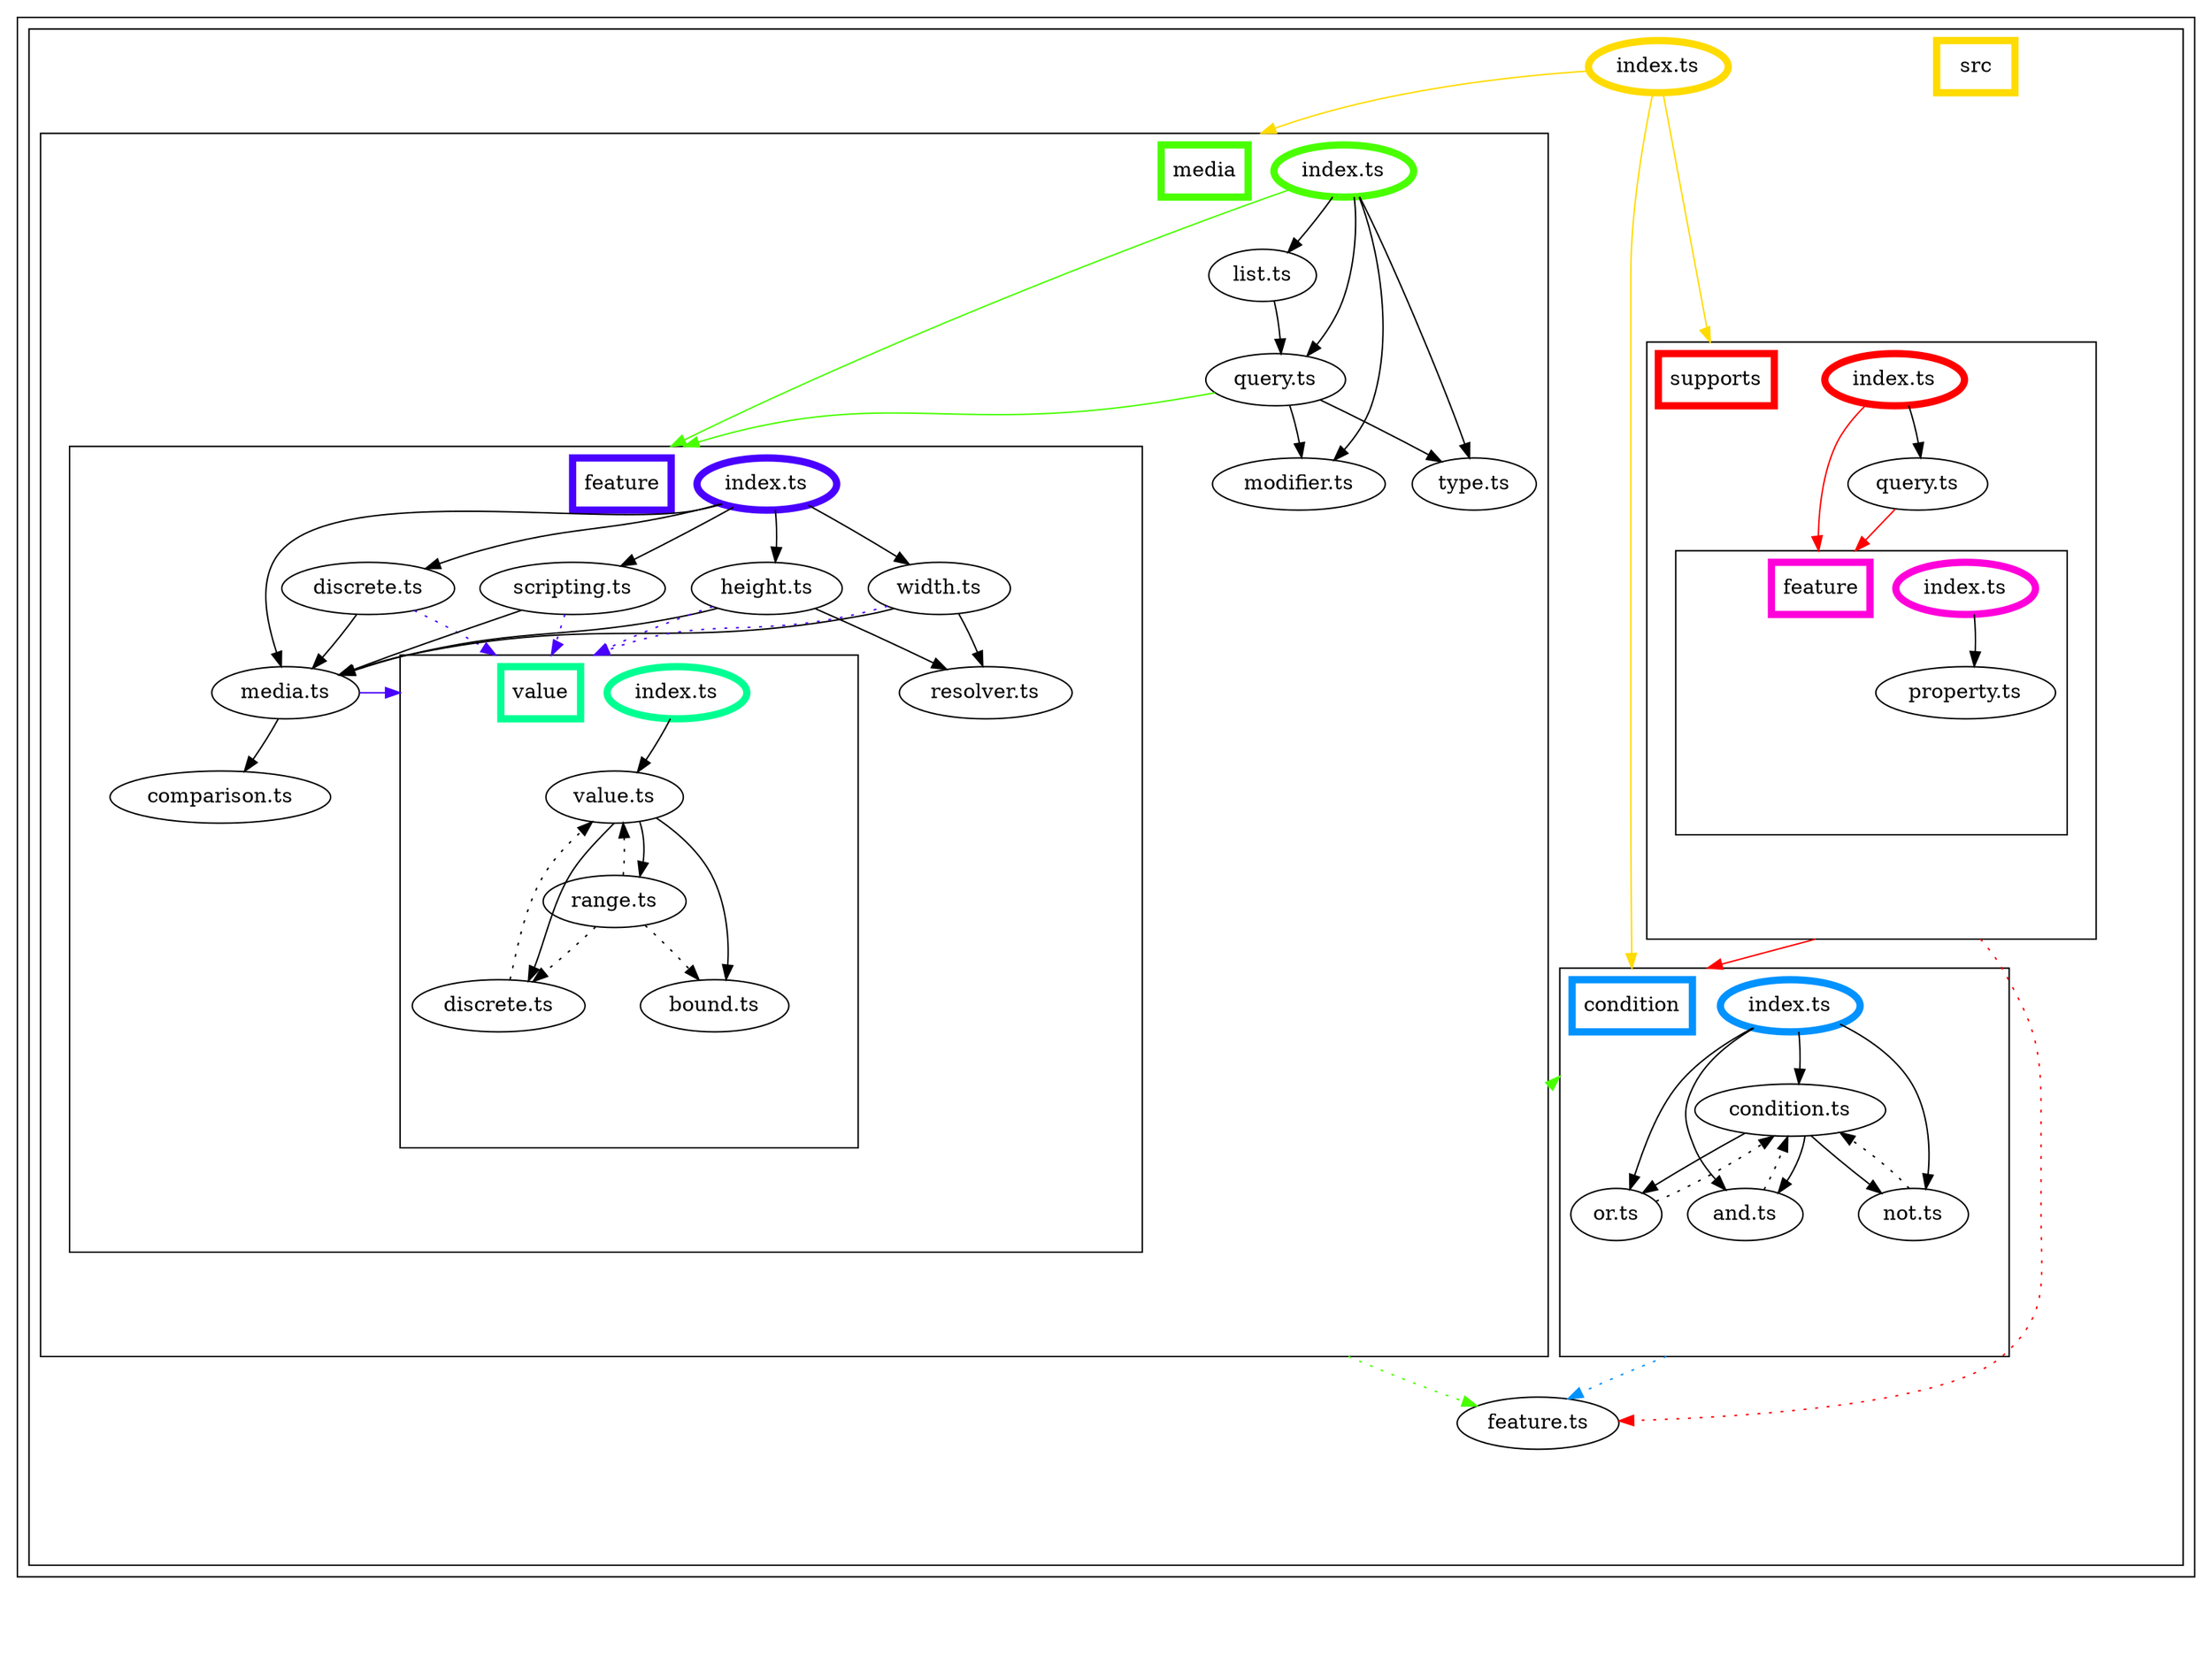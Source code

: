 digraph "dependency-graph-[object Object]" {
  compound = true;
  "dependency-graph-[object Object]" [
    style = "invis";
  ];
  "src/condition/condition.ts";
  "src/feature.ts";
  "exit_src/condition";
  "src/condition/and.ts";
  "src/condition/not.ts";
  "src/condition/or.ts";
  "src/condition/index.ts";
  "name_src/condition";
  "src/media/index.ts";
  "name_src/media";
  "src/supports/index.ts";
  "name_src/supports";
  "src/media/feature/media.ts";
  "src/media/feature/value/index.ts";
  "name_src/media/feature/value";
  "src/media/feature/resolver.ts";
  "src/media/feature/discrete.ts";
  "src/media/feature/height.ts";
  "src/media/feature/scripting.ts";
  "src/media/feature/width.ts";
  "exit_src/media";
  "src/media/feature/comparison.ts";
  "src/media/feature/value/value.ts";
  "src/media/feature/value/bound.ts";
  "src/media/feature/value/discrete.ts";
  "src/media/feature/value/range.ts";
  "src/media/feature/index.ts";
  "name_src/media/feature";
  "src/media/list.ts";
  "src/media/modifier.ts";
  "src/media/query.ts";
  "src/media/type.ts";
  "src/supports/feature/property.ts";
  "exit_src/supports";
  "src/supports/feature/index.ts";
  "name_src/supports/feature";
  "src/supports/query.ts";
  subgraph "cluster_src" {
    color = "#000000";
    label = "";
    "name_src" [
      penwidth = 5;
      shape = "rectangle";
      color = "#ffdb00";
      label = "src";
    ];
    "exit_src" [
      style = "invis";
    ];
    subgraph "cluster_src" {
      color = "#000000";
      label = "";
      "name_src" [
        penwidth = 5;
        shape = "rectangle";
        color = "#ffdb00";
        label = "src";
      ];
      "exit_src" [
        style = "invis";
      ];
      "src/feature.ts" [
        label = "feature.ts";
      ];
      "src/index.ts" [
        label = "index.ts";
        color = "#ffdb00";
        penwidth = 5;
      ];
      subgraph "cluster_src/condition" {
        color = "#000000";
        label = "";
        "name_src/condition" [
          penwidth = 5;
          shape = "rectangle";
          color = "#0092ff";
          label = "condition";
        ];
        "exit_src/condition" [
          style = "invis";
        ];
        "src/condition/and.ts" [
          label = "and.ts";
        ];
        "src/condition/condition.ts" [
          label = "condition.ts";
        ];
        "src/condition/index.ts" [
          label = "index.ts";
          color = "#0092ff";
          penwidth = 5;
        ];
        "src/condition/not.ts" [
          label = "not.ts";
        ];
        "src/condition/or.ts" [
          label = "or.ts";
        ];
        "src/condition/and.ts" -> "exit_src/condition" [
          style = "invis";
        ];
        "src/condition/condition.ts" -> "exit_src/condition" [
          style = "invis";
        ];
        "src/condition/index.ts" -> "exit_src/condition" [
          style = "invis";
        ];
        "src/condition/not.ts" -> "exit_src/condition" [
          style = "invis";
        ];
        "src/condition/or.ts" -> "exit_src/condition" [
          style = "invis";
        ];
      }
      subgraph "cluster_src/media" {
        color = "#000000";
        label = "";
        "name_src/media" [
          penwidth = 5;
          shape = "rectangle";
          color = "#49ff00";
          label = "media";
        ];
        "exit_src/media" [
          style = "invis";
        ];
        "src/media/index.ts" [
          label = "index.ts";
          color = "#49ff00";
          penwidth = 5;
        ];
        "src/media/list.ts" [
          label = "list.ts";
        ];
        "src/media/modifier.ts" [
          label = "modifier.ts";
        ];
        "src/media/query.ts" [
          label = "query.ts";
        ];
        "src/media/type.ts" [
          label = "type.ts";
        ];
        subgraph "cluster_src/media/feature" {
          color = "#000000";
          label = "";
          "name_src/media/feature" [
            penwidth = 5;
            shape = "rectangle";
            color = "#4900ff";
            label = "feature";
          ];
          "exit_src/media/feature" [
            style = "invis";
          ];
          "src/media/feature/comparison.ts" [
            label = "comparison.ts";
          ];
          "src/media/feature/discrete.ts" [
            label = "discrete.ts";
          ];
          "src/media/feature/height.ts" [
            label = "height.ts";
          ];
          "src/media/feature/index.ts" [
            label = "index.ts";
            color = "#4900ff";
            penwidth = 5;
          ];
          "src/media/feature/media.ts" [
            label = "media.ts";
          ];
          "src/media/feature/resolver.ts" [
            label = "resolver.ts";
          ];
          "src/media/feature/scripting.ts" [
            label = "scripting.ts";
          ];
          "src/media/feature/width.ts" [
            label = "width.ts";
          ];
          subgraph "cluster_src/media/feature/value" {
            color = "#000000";
            label = "";
            "name_src/media/feature/value" [
              penwidth = 5;
              shape = "rectangle";
              color = "#00ff92";
              label = "value";
            ];
            "exit_src/media/feature/value" [
              style = "invis";
            ];
            "src/media/feature/value/bound.ts" [
              label = "bound.ts";
            ];
            "src/media/feature/value/discrete.ts" [
              label = "discrete.ts";
            ];
            "src/media/feature/value/index.ts" [
              label = "index.ts";
              color = "#00ff92";
              penwidth = 5;
            ];
            "src/media/feature/value/range.ts" [
              label = "range.ts";
            ];
            "src/media/feature/value/value.ts" [
              label = "value.ts";
            ];
            "src/media/feature/value/bound.ts" -> "exit_src/media/feature/value" [
              style = "invis";
            ];
            "src/media/feature/value/discrete.ts" -> "exit_src/media/feature/value" [
              style = "invis";
            ];
            "src/media/feature/value/index.ts" -> "exit_src/media/feature/value" [
              style = "invis";
            ];
            "src/media/feature/value/range.ts" -> "exit_src/media/feature/value" [
              style = "invis";
            ];
            "src/media/feature/value/value.ts" -> "exit_src/media/feature/value" [
              style = "invis";
            ];
          }
          "src/media/feature/comparison.ts" -> "exit_src/media/feature" [
            style = "invis";
          ];
          "src/media/feature/discrete.ts" -> "exit_src/media/feature" [
            style = "invis";
          ];
          "src/media/feature/height.ts" -> "exit_src/media/feature" [
            style = "invis";
          ];
          "src/media/feature/index.ts" -> "exit_src/media/feature" [
            style = "invis";
          ];
          "src/media/feature/media.ts" -> "exit_src/media/feature" [
            style = "invis";
          ];
          "src/media/feature/resolver.ts" -> "exit_src/media/feature" [
            style = "invis";
          ];
          "src/media/feature/scripting.ts" -> "exit_src/media/feature" [
            style = "invis";
          ];
          "exit_src/media/feature/value" -> "exit_src/media/feature" [
            style = "invis";
          ];
          "exit_src/media/feature/value" -> "exit_src/media/feature" [
            style = "invis";
          ];
          "exit_src/media/feature/value" -> "exit_src/media/feature" [
            style = "invis";
          ];
          "exit_src/media/feature/value" -> "exit_src/media/feature" [
            style = "invis";
          ];
          "exit_src/media/feature/value" -> "exit_src/media/feature" [
            style = "invis";
          ];
          "src/media/feature/width.ts" -> "exit_src/media/feature" [
            style = "invis";
          ];
        }
        "exit_src/media/feature" -> "exit_src/media" [
          style = "invis";
        ];
        "exit_src/media/feature" -> "exit_src/media" [
          style = "invis";
        ];
        "exit_src/media/feature" -> "exit_src/media" [
          style = "invis";
        ];
        "exit_src/media/feature" -> "exit_src/media" [
          style = "invis";
        ];
        "exit_src/media/feature" -> "exit_src/media" [
          style = "invis";
        ];
        "exit_src/media/feature" -> "exit_src/media" [
          style = "invis";
        ];
        "exit_src/media/feature" -> "exit_src/media" [
          style = "invis";
        ];
        "exit_src/media/feature" -> "exit_src/media" [
          style = "invis";
        ];
        "exit_src/media/feature" -> "exit_src/media" [
          style = "invis";
        ];
        "exit_src/media/feature" -> "exit_src/media" [
          style = "invis";
        ];
        "exit_src/media/feature" -> "exit_src/media" [
          style = "invis";
        ];
        "exit_src/media/feature" -> "exit_src/media" [
          style = "invis";
        ];
        "exit_src/media/feature" -> "exit_src/media" [
          style = "invis";
        ];
        "src/media/index.ts" -> "exit_src/media" [
          style = "invis";
        ];
        "src/media/list.ts" -> "exit_src/media" [
          style = "invis";
        ];
        "src/media/modifier.ts" -> "exit_src/media" [
          style = "invis";
        ];
        "src/media/query.ts" -> "exit_src/media" [
          style = "invis";
        ];
        "src/media/type.ts" -> "exit_src/media" [
          style = "invis";
        ];
      }
      subgraph "cluster_src/supports" {
        color = "#000000";
        label = "";
        "name_src/supports" [
          penwidth = 5;
          shape = "rectangle";
          color = "#ff0000";
          label = "supports";
        ];
        "exit_src/supports" [
          style = "invis";
        ];
        "src/supports/index.ts" [
          label = "index.ts";
          color = "#ff0000";
          penwidth = 5;
        ];
        "src/supports/query.ts" [
          label = "query.ts";
        ];
        subgraph "cluster_src/supports/feature" {
          color = "#000000";
          label = "";
          "name_src/supports/feature" [
            penwidth = 5;
            shape = "rectangle";
            color = "#ff00db";
            label = "feature";
          ];
          "exit_src/supports/feature" [
            style = "invis";
          ];
          "src/supports/feature/index.ts" [
            label = "index.ts";
            color = "#ff00db";
            penwidth = 5;
          ];
          "src/supports/feature/property.ts" [
            label = "property.ts";
          ];
          "src/supports/feature/index.ts" -> "exit_src/supports/feature" [
            style = "invis";
          ];
          "src/supports/feature/property.ts" -> "exit_src/supports/feature" [
            style = "invis";
          ];
        }
        "exit_src/supports/feature" -> "exit_src/supports" [
          style = "invis";
        ];
        "exit_src/supports/feature" -> "exit_src/supports" [
          style = "invis";
        ];
        "src/supports/index.ts" -> "exit_src/supports" [
          style = "invis";
        ];
        "src/supports/query.ts" -> "exit_src/supports" [
          style = "invis";
        ];
      }
      "exit_src/condition" -> "exit_src" [
        style = "invis";
      ];
      "exit_src/condition" -> "exit_src" [
        style = "invis";
      ];
      "exit_src/condition" -> "exit_src" [
        style = "invis";
      ];
      "exit_src/condition" -> "exit_src" [
        style = "invis";
      ];
      "exit_src/condition" -> "exit_src" [
        style = "invis";
      ];
      "src/feature.ts" -> "exit_src" [
        style = "invis";
      ];
      "src/index.ts" -> "exit_src" [
        style = "invis";
      ];
      "exit_src/media" -> "exit_src" [
        style = "invis";
      ];
      "exit_src/media" -> "exit_src" [
        style = "invis";
      ];
      "exit_src/media" -> "exit_src" [
        style = "invis";
      ];
      "exit_src/media" -> "exit_src" [
        style = "invis";
      ];
      "exit_src/media" -> "exit_src" [
        style = "invis";
      ];
      "exit_src/media" -> "exit_src" [
        style = "invis";
      ];
      "exit_src/media" -> "exit_src" [
        style = "invis";
      ];
      "exit_src/media" -> "exit_src" [
        style = "invis";
      ];
      "exit_src/media" -> "exit_src" [
        style = "invis";
      ];
      "exit_src/media" -> "exit_src" [
        style = "invis";
      ];
      "exit_src/media" -> "exit_src" [
        style = "invis";
      ];
      "exit_src/media" -> "exit_src" [
        style = "invis";
      ];
      "exit_src/media" -> "exit_src" [
        style = "invis";
      ];
      "exit_src/media" -> "exit_src" [
        style = "invis";
      ];
      "exit_src/media" -> "exit_src" [
        style = "invis";
      ];
      "exit_src/media" -> "exit_src" [
        style = "invis";
      ];
      "exit_src/media" -> "exit_src" [
        style = "invis";
      ];
      "exit_src/media" -> "exit_src" [
        style = "invis";
      ];
      "exit_src/supports" -> "exit_src" [
        style = "invis";
      ];
      "exit_src/supports" -> "exit_src" [
        style = "invis";
      ];
      "exit_src/supports" -> "exit_src" [
        style = "invis";
      ];
      "exit_src/supports" -> "exit_src" [
        style = "invis";
      ];
    }
    "exit_src" -> "exit_src" [
      style = "invis";
    ];
    "exit_src" -> "exit_src" [
      style = "invis";
    ];
    "exit_src" -> "exit_src" [
      style = "invis";
    ];
    "exit_src" -> "exit_src" [
      style = "invis";
    ];
    "exit_src" -> "exit_src" [
      style = "invis";
    ];
    "exit_src" -> "exit_src" [
      style = "invis";
    ];
    "exit_src" -> "exit_src" [
      style = "invis";
    ];
    "exit_src" -> "exit_src" [
      style = "invis";
    ];
    "exit_src" -> "exit_src" [
      style = "invis";
    ];
    "exit_src" -> "exit_src" [
      style = "invis";
    ];
    "exit_src" -> "exit_src" [
      style = "invis";
    ];
    "exit_src" -> "exit_src" [
      style = "invis";
    ];
    "exit_src" -> "exit_src" [
      style = "invis";
    ];
    "exit_src" -> "exit_src" [
      style = "invis";
    ];
    "exit_src" -> "exit_src" [
      style = "invis";
    ];
    "exit_src" -> "exit_src" [
      style = "invis";
    ];
    "exit_src" -> "exit_src" [
      style = "invis";
    ];
    "exit_src" -> "exit_src" [
      style = "invis";
    ];
    "exit_src" -> "exit_src" [
      style = "invis";
    ];
    "exit_src" -> "exit_src" [
      style = "invis";
    ];
    "exit_src" -> "exit_src" [
      style = "invis";
    ];
    "exit_src" -> "exit_src" [
      style = "invis";
    ];
    "exit_src" -> "exit_src" [
      style = "invis";
    ];
    "exit_src" -> "exit_src" [
      style = "invis";
    ];
    "exit_src" -> "exit_src" [
      style = "invis";
    ];
    "exit_src" -> "exit_src" [
      style = "invis";
    ];
    "exit_src" -> "exit_src" [
      style = "invis";
    ];
    "exit_src" -> "exit_src" [
      style = "invis";
    ];
    "exit_src" -> "exit_src" [
      style = "invis";
    ];
  }
  "exit_src" -> "dependency-graph-[object Object]" [
    style = "invis";
  ];
  "src/condition/and.ts" -> "src/condition/condition.ts" [
    style = "invis";
  ];
  "src/condition/and.ts" -> "src/condition/condition.ts" [
    style = "dotted";
    ltail = "cluster_src/condition/and.ts";
    lhead = "cluster_src/condition/condition.ts";
    color = "black";
  ];
  "src/condition/and.ts" -> "src/feature.ts" [
    style = "invis";
  ];
  "exit_src/condition" -> "src/feature.ts" [
    style = "dotted";
    ltail = "cluster_src/condition";
    lhead = "cluster_src/feature.ts";
    color = "#0092ff";
  ];
  "src/condition/condition.ts" -> "src/condition/and.ts" [
    style = "invis";
  ];
  "src/condition/condition.ts" -> "src/condition/and.ts" [
    style = "solid";
    ltail = "cluster_src/condition/condition.ts";
    lhead = "cluster_src/condition/and.ts";
    color = "black";
  ];
  "src/condition/condition.ts" -> "src/condition/not.ts" [
    style = "invis";
  ];
  "src/condition/condition.ts" -> "src/condition/not.ts" [
    style = "solid";
    ltail = "cluster_src/condition/condition.ts";
    lhead = "cluster_src/condition/not.ts";
    color = "black";
  ];
  "src/condition/condition.ts" -> "src/condition/or.ts" [
    style = "invis";
  ];
  "src/condition/condition.ts" -> "src/condition/or.ts" [
    style = "solid";
    ltail = "cluster_src/condition/condition.ts";
    lhead = "cluster_src/condition/or.ts";
    color = "black";
  ];
  "src/condition/condition.ts" -> "src/feature.ts" [
    style = "invis";
  ];
  "exit_src/condition" -> "src/feature.ts" [
    style = "invis";
  ];
  "src/condition/index.ts" -> "src/condition/and.ts" [
    style = "invis";
  ];
  "src/condition/index.ts" -> "src/condition/and.ts" [
    style = "solid";
    ltail = "cluster_src/condition/index.ts";
    lhead = "cluster_src/condition/and.ts";
    color = "black";
  ];
  "src/condition/index.ts" -> "src/condition/condition.ts" [
    style = "invis";
  ];
  "src/condition/index.ts" -> "src/condition/condition.ts" [
    style = "solid";
    ltail = "cluster_src/condition/index.ts";
    lhead = "cluster_src/condition/condition.ts";
    color = "black";
  ];
  "src/condition/index.ts" -> "src/condition/not.ts" [
    style = "invis";
  ];
  "src/condition/index.ts" -> "src/condition/not.ts" [
    style = "solid";
    ltail = "cluster_src/condition/index.ts";
    lhead = "cluster_src/condition/not.ts";
    color = "black";
  ];
  "src/condition/index.ts" -> "src/condition/or.ts" [
    style = "invis";
  ];
  "src/condition/index.ts" -> "src/condition/or.ts" [
    style = "solid";
    ltail = "cluster_src/condition/index.ts";
    lhead = "cluster_src/condition/or.ts";
    color = "black";
  ];
  "src/condition/not.ts" -> "src/condition/condition.ts" [
    style = "invis";
  ];
  "src/condition/not.ts" -> "src/condition/condition.ts" [
    style = "dotted";
    ltail = "cluster_src/condition/not.ts";
    lhead = "cluster_src/condition/condition.ts";
    color = "black";
  ];
  "src/condition/not.ts" -> "src/feature.ts" [
    style = "invis";
  ];
  "exit_src/condition" -> "src/feature.ts" [
    style = "invis";
  ];
  "src/condition/or.ts" -> "src/condition/condition.ts" [
    style = "invis";
  ];
  "src/condition/or.ts" -> "src/condition/condition.ts" [
    style = "dotted";
    ltail = "cluster_src/condition/or.ts";
    lhead = "cluster_src/condition/condition.ts";
    color = "black";
  ];
  "src/condition/or.ts" -> "src/feature.ts" [
    style = "invis";
  ];
  "exit_src/condition" -> "src/feature.ts" [
    style = "invis";
  ];
  "src/index.ts" -> "name_src/condition" [
    style = "solid";
    ltail = "cluster_src/index.ts";
    lhead = "cluster_src/condition";
    color = "#ffdb00";
  ];
  "src/index.ts" -> "name_src/media" [
    style = "solid";
    ltail = "cluster_src/index.ts";
    lhead = "cluster_src/media";
    color = "#ffdb00";
  ];
  "src/index.ts" -> "name_src/supports" [
    style = "solid";
    ltail = "cluster_src/index.ts";
    lhead = "cluster_src/supports";
    color = "#ffdb00";
  ];
  "src/media/feature/discrete.ts" -> "src/media/feature/media.ts" [
    style = "invis";
  ];
  "src/media/feature/discrete.ts" -> "src/media/feature/media.ts" [
    style = "solid";
    ltail = "cluster_src/media/feature/discrete.ts";
    lhead = "cluster_src/media/feature/media.ts";
    color = "black";
  ];
  "src/media/feature/discrete.ts" -> "name_src/media/feature/value" [
    style = "dotted";
    ltail = "cluster_src/media/feature/discrete.ts";
    lhead = "cluster_src/media/feature/value";
    color = "#4900ff";
  ];
  "src/media/feature/height.ts" -> "src/media/feature/media.ts" [
    style = "invis";
  ];
  "src/media/feature/height.ts" -> "src/media/feature/media.ts" [
    style = "solid";
    ltail = "cluster_src/media/feature/height.ts";
    lhead = "cluster_src/media/feature/media.ts";
    color = "black";
  ];
  "src/media/feature/height.ts" -> "src/media/feature/resolver.ts" [
    style = "invis";
  ];
  "src/media/feature/height.ts" -> "src/media/feature/resolver.ts" [
    style = "solid";
    ltail = "cluster_src/media/feature/height.ts";
    lhead = "cluster_src/media/feature/resolver.ts";
    color = "black";
  ];
  "src/media/feature/height.ts" -> "name_src/media/feature/value" [
    style = "dotted";
    ltail = "cluster_src/media/feature/height.ts";
    lhead = "cluster_src/media/feature/value";
    color = "#4900ff";
  ];
  "src/media/feature/index.ts" -> "src/media/feature/discrete.ts" [
    style = "invis";
  ];
  "src/media/feature/index.ts" -> "src/media/feature/discrete.ts" [
    style = "solid";
    ltail = "cluster_src/media/feature/index.ts";
    lhead = "cluster_src/media/feature/discrete.ts";
    color = "black";
  ];
  "src/media/feature/index.ts" -> "src/media/feature/height.ts" [
    style = "invis";
  ];
  "src/media/feature/index.ts" -> "src/media/feature/height.ts" [
    style = "solid";
    ltail = "cluster_src/media/feature/index.ts";
    lhead = "cluster_src/media/feature/height.ts";
    color = "black";
  ];
  "src/media/feature/index.ts" -> "src/media/feature/media.ts" [
    style = "invis";
  ];
  "src/media/feature/index.ts" -> "src/media/feature/media.ts" [
    style = "solid";
    ltail = "cluster_src/media/feature/index.ts";
    lhead = "cluster_src/media/feature/media.ts";
    color = "black";
  ];
  "src/media/feature/index.ts" -> "src/media/feature/scripting.ts" [
    style = "invis";
  ];
  "src/media/feature/index.ts" -> "src/media/feature/scripting.ts" [
    style = "solid";
    ltail = "cluster_src/media/feature/index.ts";
    lhead = "cluster_src/media/feature/scripting.ts";
    color = "black";
  ];
  "src/media/feature/index.ts" -> "src/media/feature/width.ts" [
    style = "invis";
  ];
  "src/media/feature/index.ts" -> "src/media/feature/width.ts" [
    style = "solid";
    ltail = "cluster_src/media/feature/index.ts";
    lhead = "cluster_src/media/feature/width.ts";
    color = "black";
  ];
  "src/media/feature/media.ts" -> "src/feature.ts" [
    style = "invis";
  ];
  "exit_src/media" -> "src/feature.ts" [
    style = "dotted";
    ltail = "cluster_src/media";
    lhead = "cluster_src/feature.ts";
    color = "#49ff00";
  ];
  "src/media/feature/media.ts" -> "src/media/feature/comparison.ts" [
    style = "invis";
  ];
  "src/media/feature/media.ts" -> "src/media/feature/comparison.ts" [
    style = "solid";
    ltail = "cluster_src/media/feature/media.ts";
    lhead = "cluster_src/media/feature/comparison.ts";
    color = "black";
  ];
  "src/media/feature/media.ts" -> "name_src/media/feature/value" [
    style = "solid";
    ltail = "cluster_src/media/feature/media.ts";
    lhead = "cluster_src/media/feature/value";
    color = "#4900ff";
  ];
  "src/media/feature/scripting.ts" -> "src/media/feature/media.ts" [
    style = "invis";
  ];
  "src/media/feature/scripting.ts" -> "src/media/feature/media.ts" [
    style = "solid";
    ltail = "cluster_src/media/feature/scripting.ts";
    lhead = "cluster_src/media/feature/media.ts";
    color = "black";
  ];
  "src/media/feature/scripting.ts" -> "name_src/media/feature/value" [
    style = "dotted";
    ltail = "cluster_src/media/feature/scripting.ts";
    lhead = "cluster_src/media/feature/value";
    color = "#4900ff";
  ];
  "src/media/feature/value/discrete.ts" -> "src/media/feature/value/value.ts" [
    style = "invis";
  ];
  "src/media/feature/value/discrete.ts" -> "src/media/feature/value/value.ts" [
    style = "dotted";
    ltail = "cluster_src/media/feature/value/discrete.ts";
    lhead = "cluster_src/media/feature/value/value.ts";
    color = "black";
  ];
  "src/media/feature/value/index.ts" -> "src/media/feature/value/value.ts" [
    style = "invis";
  ];
  "src/media/feature/value/index.ts" -> "src/media/feature/value/value.ts" [
    style = "solid";
    ltail = "cluster_src/media/feature/value/index.ts";
    lhead = "cluster_src/media/feature/value/value.ts";
    color = "black";
  ];
  "src/media/feature/value/range.ts" -> "src/media/feature/value/bound.ts" [
    style = "invis";
  ];
  "src/media/feature/value/range.ts" -> "src/media/feature/value/bound.ts" [
    style = "dotted";
    ltail = "cluster_src/media/feature/value/range.ts";
    lhead = "cluster_src/media/feature/value/bound.ts";
    color = "black";
  ];
  "src/media/feature/value/range.ts" -> "src/media/feature/value/discrete.ts" [
    style = "invis";
  ];
  "src/media/feature/value/range.ts" -> "src/media/feature/value/discrete.ts" [
    style = "dotted";
    ltail = "cluster_src/media/feature/value/range.ts";
    lhead = "cluster_src/media/feature/value/discrete.ts";
    color = "black";
  ];
  "src/media/feature/value/range.ts" -> "src/media/feature/value/value.ts" [
    style = "invis";
  ];
  "src/media/feature/value/range.ts" -> "src/media/feature/value/value.ts" [
    style = "dotted";
    ltail = "cluster_src/media/feature/value/range.ts";
    lhead = "cluster_src/media/feature/value/value.ts";
    color = "black";
  ];
  "src/media/feature/value/value.ts" -> "src/media/feature/value/bound.ts" [
    style = "invis";
  ];
  "src/media/feature/value/value.ts" -> "src/media/feature/value/bound.ts" [
    style = "solid";
    ltail = "cluster_src/media/feature/value/value.ts";
    lhead = "cluster_src/media/feature/value/bound.ts";
    color = "black";
  ];
  "src/media/feature/value/value.ts" -> "src/media/feature/value/discrete.ts" [
    style = "invis";
  ];
  "src/media/feature/value/value.ts" -> "src/media/feature/value/discrete.ts" [
    style = "solid";
    ltail = "cluster_src/media/feature/value/value.ts";
    lhead = "cluster_src/media/feature/value/discrete.ts";
    color = "black";
  ];
  "src/media/feature/value/value.ts" -> "src/media/feature/value/range.ts" [
    style = "invis";
  ];
  "src/media/feature/value/value.ts" -> "src/media/feature/value/range.ts" [
    style = "solid";
    ltail = "cluster_src/media/feature/value/value.ts";
    lhead = "cluster_src/media/feature/value/range.ts";
    color = "black";
  ];
  "src/media/feature/width.ts" -> "src/media/feature/media.ts" [
    style = "invis";
  ];
  "src/media/feature/width.ts" -> "src/media/feature/media.ts" [
    style = "solid";
    ltail = "cluster_src/media/feature/width.ts";
    lhead = "cluster_src/media/feature/media.ts";
    color = "black";
  ];
  "src/media/feature/width.ts" -> "src/media/feature/resolver.ts" [
    style = "invis";
  ];
  "src/media/feature/width.ts" -> "src/media/feature/resolver.ts" [
    style = "solid";
    ltail = "cluster_src/media/feature/width.ts";
    lhead = "cluster_src/media/feature/resolver.ts";
    color = "black";
  ];
  "src/media/feature/width.ts" -> "name_src/media/feature/value" [
    style = "dotted";
    ltail = "cluster_src/media/feature/width.ts";
    lhead = "cluster_src/media/feature/value";
    color = "#4900ff";
  ];
  "src/media/index.ts" -> "name_src/media/feature" [
    style = "solid";
    ltail = "cluster_src/media/index.ts";
    lhead = "cluster_src/media/feature";
    color = "#49ff00";
  ];
  "src/media/index.ts" -> "name_src/media/feature" [
    style = "invis";
  ];
  "src/media/index.ts" -> "src/media/list.ts" [
    style = "invis";
  ];
  "src/media/index.ts" -> "src/media/list.ts" [
    style = "solid";
    ltail = "cluster_src/media/index.ts";
    lhead = "cluster_src/media/list.ts";
    color = "black";
  ];
  "src/media/index.ts" -> "src/media/modifier.ts" [
    style = "invis";
  ];
  "src/media/index.ts" -> "src/media/modifier.ts" [
    style = "solid";
    ltail = "cluster_src/media/index.ts";
    lhead = "cluster_src/media/modifier.ts";
    color = "black";
  ];
  "src/media/index.ts" -> "src/media/query.ts" [
    style = "invis";
  ];
  "src/media/index.ts" -> "src/media/query.ts" [
    style = "solid";
    ltail = "cluster_src/media/index.ts";
    lhead = "cluster_src/media/query.ts";
    color = "black";
  ];
  "src/media/index.ts" -> "src/media/type.ts" [
    style = "invis";
  ];
  "src/media/index.ts" -> "src/media/type.ts" [
    style = "solid";
    ltail = "cluster_src/media/index.ts";
    lhead = "cluster_src/media/type.ts";
    color = "black";
  ];
  "src/media/list.ts" -> "src/feature.ts" [
    style = "invis";
  ];
  "exit_src/media" -> "src/feature.ts" [
    style = "invis";
  ];
  "src/media/list.ts" -> "src/media/query.ts" [
    style = "invis";
  ];
  "src/media/list.ts" -> "src/media/query.ts" [
    style = "solid";
    ltail = "cluster_src/media/list.ts";
    lhead = "cluster_src/media/query.ts";
    color = "black";
  ];
  "exit_src/media" -> "name_src/condition" [
    style = "solid";
    ltail = "cluster_src/media";
    lhead = "cluster_src/condition";
    color = "#49ff00";
  ];
  "src/media/query.ts" -> "src/feature.ts" [
    style = "invis";
  ];
  "exit_src/media" -> "src/feature.ts" [
    style = "invis";
  ];
  "src/media/query.ts" -> "name_src/media/feature" [
    style = "solid";
    ltail = "cluster_src/media/query.ts";
    lhead = "cluster_src/media/feature";
    color = "#49ff00";
  ];
  "src/media/query.ts" -> "src/media/modifier.ts" [
    style = "invis";
  ];
  "src/media/query.ts" -> "src/media/modifier.ts" [
    style = "solid";
    ltail = "cluster_src/media/query.ts";
    lhead = "cluster_src/media/modifier.ts";
    color = "black";
  ];
  "src/media/query.ts" -> "src/media/type.ts" [
    style = "invis";
  ];
  "src/media/query.ts" -> "src/media/type.ts" [
    style = "solid";
    ltail = "cluster_src/media/query.ts";
    lhead = "cluster_src/media/type.ts";
    color = "black";
  ];
  "src/media/type.ts" -> "src/feature.ts" [
    style = "invis";
  ];
  "exit_src/media" -> "src/feature.ts" [
    style = "invis";
  ];
  "src/supports/feature/index.ts" -> "src/supports/feature/property.ts" [
    style = "invis";
  ];
  "src/supports/feature/index.ts" -> "src/supports/feature/property.ts" [
    style = "solid";
    ltail = "cluster_src/supports/feature/index.ts";
    lhead = "cluster_src/supports/feature/property.ts";
    color = "black";
  ];
  "src/supports/feature/property.ts" -> "src/feature.ts" [
    style = "invis";
  ];
  "exit_src/supports" -> "src/feature.ts" [
    style = "dotted";
    ltail = "cluster_src/supports";
    lhead = "cluster_src/feature.ts";
    color = "#ff0000";
  ];
  "src/supports/index.ts" -> "name_src/supports/feature" [
    style = "solid";
    ltail = "cluster_src/supports/index.ts";
    lhead = "cluster_src/supports/feature";
    color = "#ff0000";
  ];
  "src/supports/index.ts" -> "src/supports/query.ts" [
    style = "invis";
  ];
  "src/supports/index.ts" -> "src/supports/query.ts" [
    style = "solid";
    ltail = "cluster_src/supports/index.ts";
    lhead = "cluster_src/supports/query.ts";
    color = "black";
  ];
  "exit_src/supports" -> "name_src/condition" [
    style = "solid";
    ltail = "cluster_src/supports";
    lhead = "cluster_src/condition";
    color = "#ff0000";
  ];
  "src/supports/query.ts" -> "src/feature.ts" [
    style = "invis";
  ];
  "exit_src/supports" -> "src/feature.ts" [
    style = "invis";
  ];
  "src/supports/query.ts" -> "name_src/supports/feature" [
    style = "solid";
    ltail = "cluster_src/supports/query.ts";
    lhead = "cluster_src/supports/feature";
    color = "#ff0000";
  ];
}